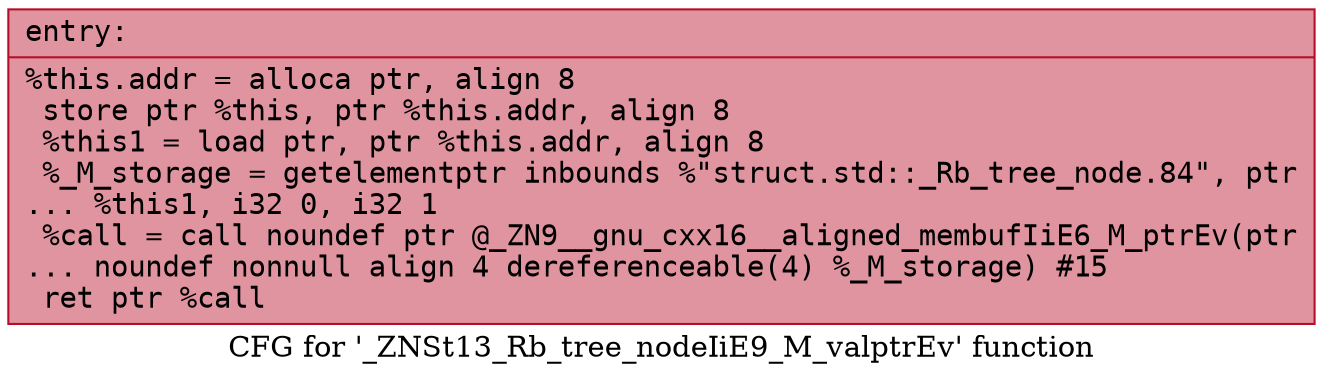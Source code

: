 digraph "CFG for '_ZNSt13_Rb_tree_nodeIiE9_M_valptrEv' function" {
	label="CFG for '_ZNSt13_Rb_tree_nodeIiE9_M_valptrEv' function";

	Node0x55aea91be040 [shape=record,color="#b70d28ff", style=filled, fillcolor="#b70d2870" fontname="Courier",label="{entry:\l|  %this.addr = alloca ptr, align 8\l  store ptr %this, ptr %this.addr, align 8\l  %this1 = load ptr, ptr %this.addr, align 8\l  %_M_storage = getelementptr inbounds %\"struct.std::_Rb_tree_node.84\", ptr\l... %this1, i32 0, i32 1\l  %call = call noundef ptr @_ZN9__gnu_cxx16__aligned_membufIiE6_M_ptrEv(ptr\l... noundef nonnull align 4 dereferenceable(4) %_M_storage) #15\l  ret ptr %call\l}"];
}

